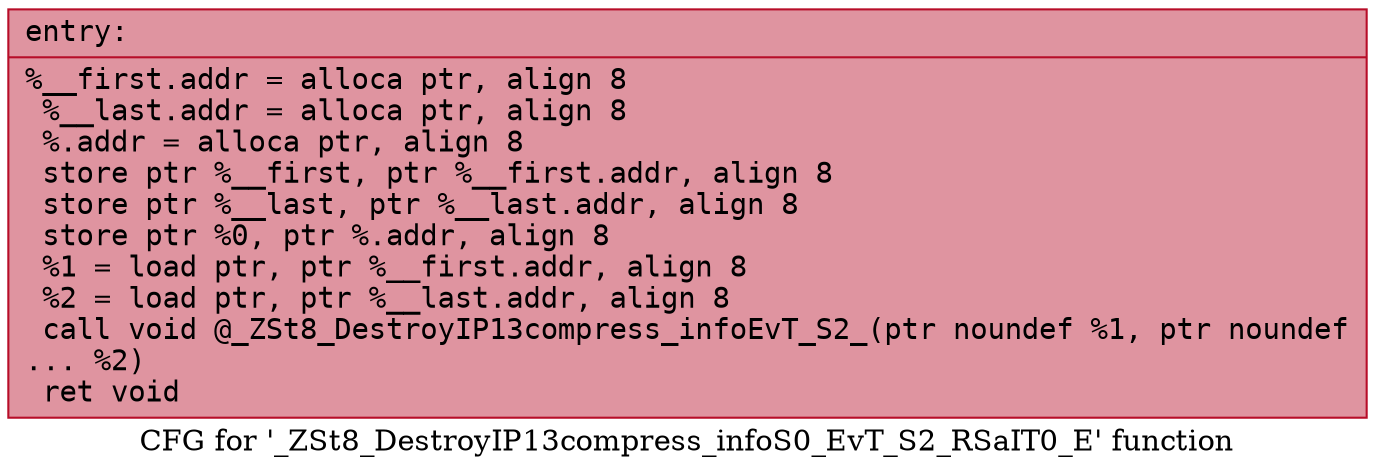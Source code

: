 digraph "CFG for '_ZSt8_DestroyIP13compress_infoS0_EvT_S2_RSaIT0_E' function" {
	label="CFG for '_ZSt8_DestroyIP13compress_infoS0_EvT_S2_RSaIT0_E' function";

	Node0x5651cd871ba0 [shape=record,color="#b70d28ff", style=filled, fillcolor="#b70d2870" fontname="Courier",label="{entry:\l|  %__first.addr = alloca ptr, align 8\l  %__last.addr = alloca ptr, align 8\l  %.addr = alloca ptr, align 8\l  store ptr %__first, ptr %__first.addr, align 8\l  store ptr %__last, ptr %__last.addr, align 8\l  store ptr %0, ptr %.addr, align 8\l  %1 = load ptr, ptr %__first.addr, align 8\l  %2 = load ptr, ptr %__last.addr, align 8\l  call void @_ZSt8_DestroyIP13compress_infoEvT_S2_(ptr noundef %1, ptr noundef\l... %2)\l  ret void\l}"];
}

